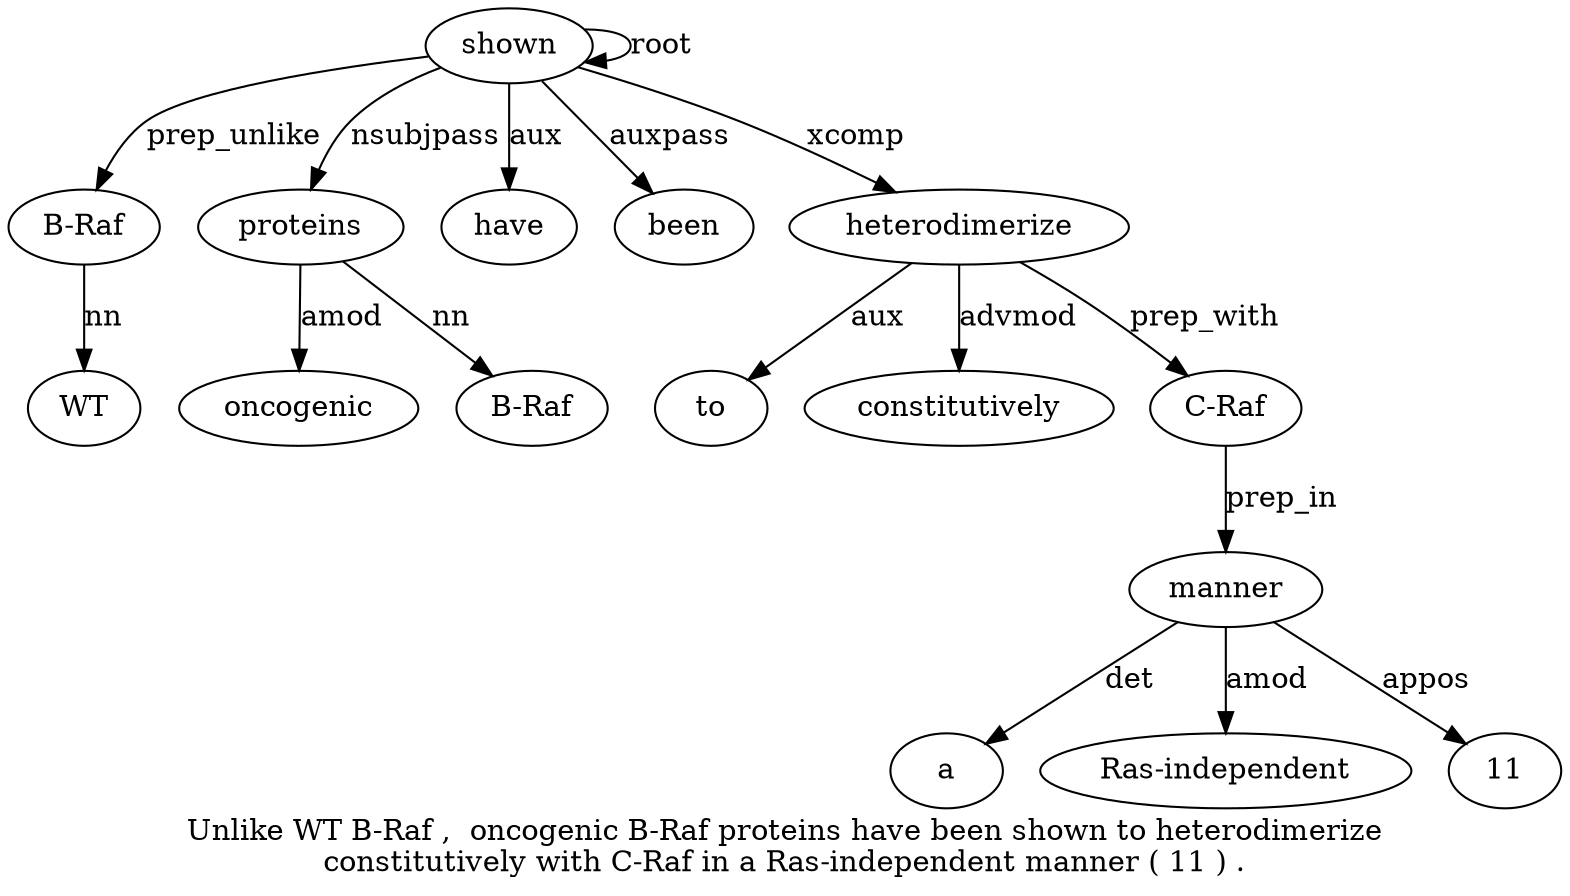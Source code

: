 digraph "Unlike WT B-Raf ,  oncogenic B-Raf proteins have been shown to heterodimerize constitutively with C-Raf in a Ras-independent manner ( 11 ) ." {
label="Unlike WT B-Raf ,  oncogenic B-Raf proteins have been shown to heterodimerize
constitutively with C-Raf in a Ras-independent manner ( 11 ) .";
"B-Raf3" [style=filled, fillcolor=white, label="B-Raf"];
WT2 [style=filled, fillcolor=white, label=WT];
"B-Raf3" -> WT2  [label=nn];
shown10 [style=filled, fillcolor=white, label=shown];
shown10 -> "B-Raf3"  [label=prep_unlike];
proteins7 [style=filled, fillcolor=white, label=proteins];
oncogenic5 [style=filled, fillcolor=white, label=oncogenic];
proteins7 -> oncogenic5  [label=amod];
"B-Raf6" [style=filled, fillcolor=white, label="B-Raf"];
proteins7 -> "B-Raf6"  [label=nn];
shown10 -> proteins7  [label=nsubjpass];
have8 [style=filled, fillcolor=white, label=have];
shown10 -> have8  [label=aux];
been9 [style=filled, fillcolor=white, label=been];
shown10 -> been9  [label=auxpass];
shown10 -> shown10  [label=root];
heterodimerize12 [style=filled, fillcolor=white, label=heterodimerize];
to11 [style=filled, fillcolor=white, label=to];
heterodimerize12 -> to11  [label=aux];
shown10 -> heterodimerize12  [label=xcomp];
constitutively13 [style=filled, fillcolor=white, label=constitutively];
heterodimerize12 -> constitutively13  [label=advmod];
"C-Raf15" [style=filled, fillcolor=white, label="C-Raf"];
heterodimerize12 -> "C-Raf15"  [label=prep_with];
manner19 [style=filled, fillcolor=white, label=manner];
a17 [style=filled, fillcolor=white, label=a];
manner19 -> a17  [label=det];
"Ras-independent18" [style=filled, fillcolor=white, label="Ras-independent"];
manner19 -> "Ras-independent18"  [label=amod];
"C-Raf15" -> manner19  [label=prep_in];
112 [style=filled, fillcolor=white, label=11];
manner19 -> 112  [label=appos];
}
